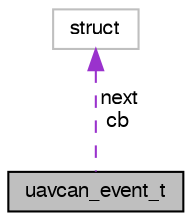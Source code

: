 digraph "uavcan_event_t"
{
  edge [fontname="FreeSans",fontsize="10",labelfontname="FreeSans",labelfontsize="10"];
  node [fontname="FreeSans",fontsize="10",shape=record];
  Node1 [label="uavcan_event_t",height=0.2,width=0.4,color="black", fillcolor="grey75", style="filled", fontcolor="black"];
  Node2 -> Node1 [dir="back",color="darkorchid3",fontsize="10",style="dashed",label=" next\ncb" ,fontname="FreeSans"];
  Node2 [label="struct",height=0.2,width=0.4,color="grey75", fillcolor="white", style="filled"];
}
